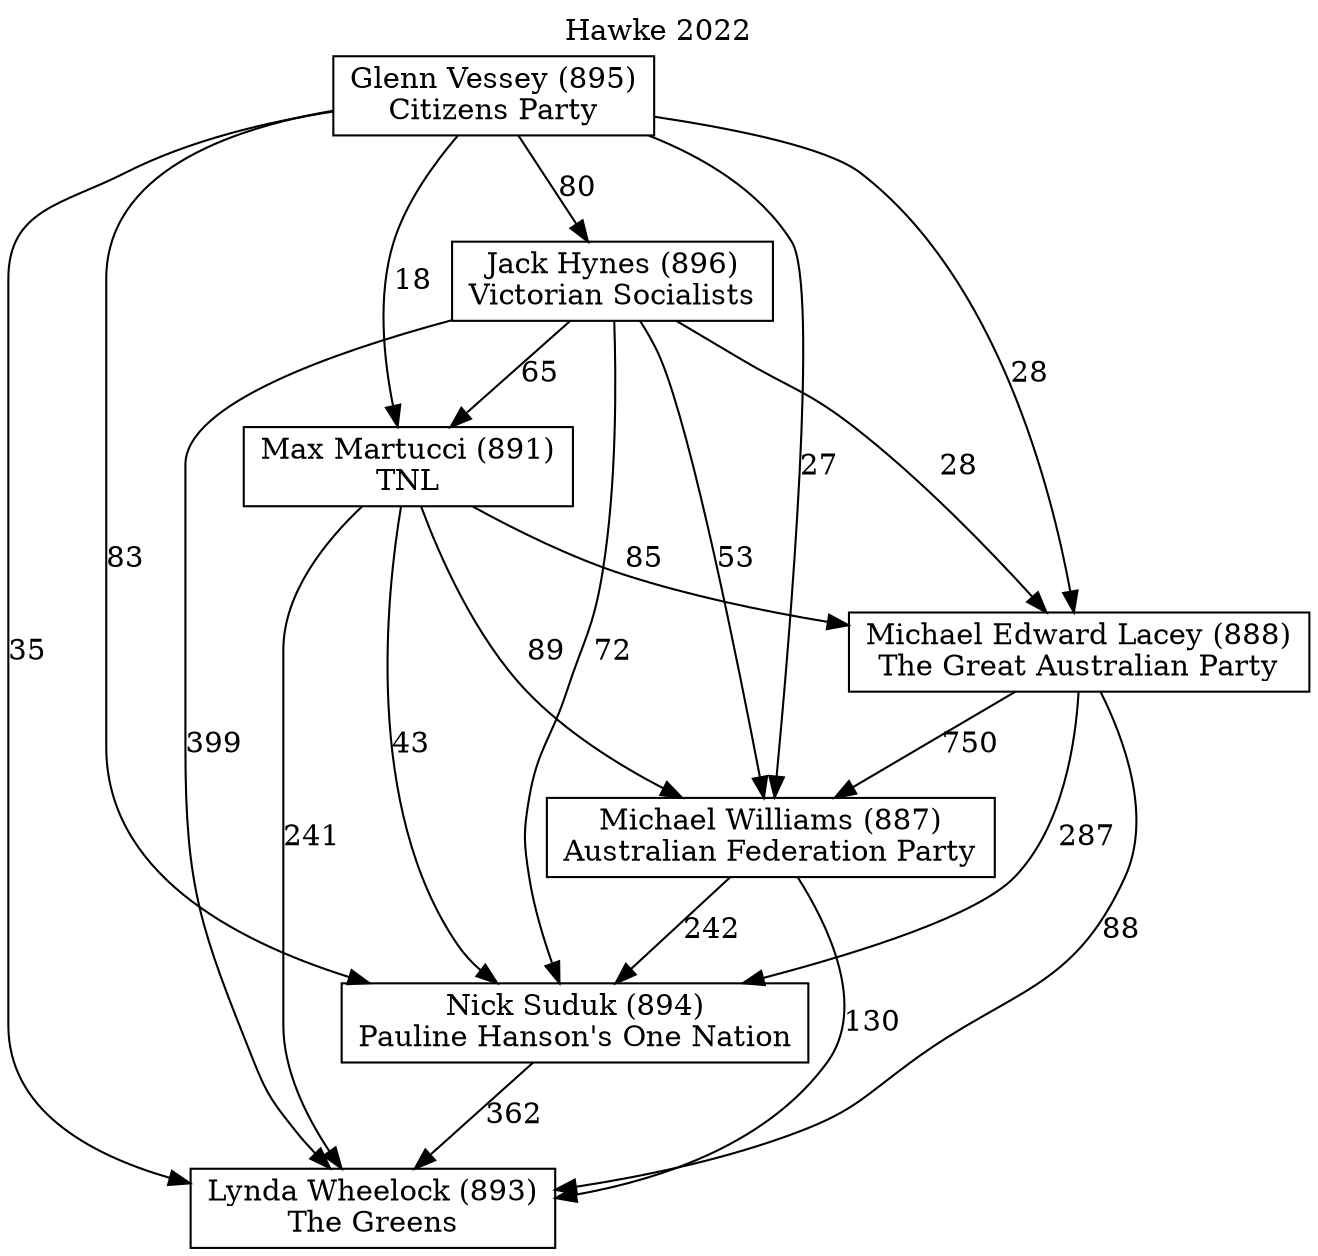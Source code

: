 // House preference flow
digraph "Lynda Wheelock (893)_Hawke_2022" {
	graph [label="Hawke 2022" labelloc=t mclimit=10]
	node [shape=box]
	"Lynda Wheelock (893)" [label="Lynda Wheelock (893)
The Greens"]
	"Nick Suduk (894)" [label="Nick Suduk (894)
Pauline Hanson's One Nation"]
	"Michael Williams (887)" [label="Michael Williams (887)
Australian Federation Party"]
	"Michael Edward Lacey (888)" [label="Michael Edward Lacey (888)
The Great Australian Party"]
	"Max Martucci (891)" [label="Max Martucci (891)
TNL"]
	"Jack Hynes (896)" [label="Jack Hynes (896)
Victorian Socialists"]
	"Glenn Vessey (895)" [label="Glenn Vessey (895)
Citizens Party"]
	"Lynda Wheelock (893)" [label="Lynda Wheelock (893)
The Greens"]
	"Michael Williams (887)" [label="Michael Williams (887)
Australian Federation Party"]
	"Michael Edward Lacey (888)" [label="Michael Edward Lacey (888)
The Great Australian Party"]
	"Max Martucci (891)" [label="Max Martucci (891)
TNL"]
	"Jack Hynes (896)" [label="Jack Hynes (896)
Victorian Socialists"]
	"Glenn Vessey (895)" [label="Glenn Vessey (895)
Citizens Party"]
	"Lynda Wheelock (893)" [label="Lynda Wheelock (893)
The Greens"]
	"Michael Edward Lacey (888)" [label="Michael Edward Lacey (888)
The Great Australian Party"]
	"Max Martucci (891)" [label="Max Martucci (891)
TNL"]
	"Jack Hynes (896)" [label="Jack Hynes (896)
Victorian Socialists"]
	"Glenn Vessey (895)" [label="Glenn Vessey (895)
Citizens Party"]
	"Lynda Wheelock (893)" [label="Lynda Wheelock (893)
The Greens"]
	"Max Martucci (891)" [label="Max Martucci (891)
TNL"]
	"Jack Hynes (896)" [label="Jack Hynes (896)
Victorian Socialists"]
	"Glenn Vessey (895)" [label="Glenn Vessey (895)
Citizens Party"]
	"Lynda Wheelock (893)" [label="Lynda Wheelock (893)
The Greens"]
	"Jack Hynes (896)" [label="Jack Hynes (896)
Victorian Socialists"]
	"Glenn Vessey (895)" [label="Glenn Vessey (895)
Citizens Party"]
	"Lynda Wheelock (893)" [label="Lynda Wheelock (893)
The Greens"]
	"Glenn Vessey (895)" [label="Glenn Vessey (895)
Citizens Party"]
	"Glenn Vessey (895)" [label="Glenn Vessey (895)
Citizens Party"]
	"Jack Hynes (896)" [label="Jack Hynes (896)
Victorian Socialists"]
	"Glenn Vessey (895)" [label="Glenn Vessey (895)
Citizens Party"]
	"Glenn Vessey (895)" [label="Glenn Vessey (895)
Citizens Party"]
	"Max Martucci (891)" [label="Max Martucci (891)
TNL"]
	"Jack Hynes (896)" [label="Jack Hynes (896)
Victorian Socialists"]
	"Glenn Vessey (895)" [label="Glenn Vessey (895)
Citizens Party"]
	"Max Martucci (891)" [label="Max Martucci (891)
TNL"]
	"Glenn Vessey (895)" [label="Glenn Vessey (895)
Citizens Party"]
	"Glenn Vessey (895)" [label="Glenn Vessey (895)
Citizens Party"]
	"Jack Hynes (896)" [label="Jack Hynes (896)
Victorian Socialists"]
	"Glenn Vessey (895)" [label="Glenn Vessey (895)
Citizens Party"]
	"Glenn Vessey (895)" [label="Glenn Vessey (895)
Citizens Party"]
	"Michael Edward Lacey (888)" [label="Michael Edward Lacey (888)
The Great Australian Party"]
	"Max Martucci (891)" [label="Max Martucci (891)
TNL"]
	"Jack Hynes (896)" [label="Jack Hynes (896)
Victorian Socialists"]
	"Glenn Vessey (895)" [label="Glenn Vessey (895)
Citizens Party"]
	"Michael Edward Lacey (888)" [label="Michael Edward Lacey (888)
The Great Australian Party"]
	"Jack Hynes (896)" [label="Jack Hynes (896)
Victorian Socialists"]
	"Glenn Vessey (895)" [label="Glenn Vessey (895)
Citizens Party"]
	"Michael Edward Lacey (888)" [label="Michael Edward Lacey (888)
The Great Australian Party"]
	"Glenn Vessey (895)" [label="Glenn Vessey (895)
Citizens Party"]
	"Glenn Vessey (895)" [label="Glenn Vessey (895)
Citizens Party"]
	"Jack Hynes (896)" [label="Jack Hynes (896)
Victorian Socialists"]
	"Glenn Vessey (895)" [label="Glenn Vessey (895)
Citizens Party"]
	"Glenn Vessey (895)" [label="Glenn Vessey (895)
Citizens Party"]
	"Max Martucci (891)" [label="Max Martucci (891)
TNL"]
	"Jack Hynes (896)" [label="Jack Hynes (896)
Victorian Socialists"]
	"Glenn Vessey (895)" [label="Glenn Vessey (895)
Citizens Party"]
	"Max Martucci (891)" [label="Max Martucci (891)
TNL"]
	"Glenn Vessey (895)" [label="Glenn Vessey (895)
Citizens Party"]
	"Glenn Vessey (895)" [label="Glenn Vessey (895)
Citizens Party"]
	"Jack Hynes (896)" [label="Jack Hynes (896)
Victorian Socialists"]
	"Glenn Vessey (895)" [label="Glenn Vessey (895)
Citizens Party"]
	"Glenn Vessey (895)" [label="Glenn Vessey (895)
Citizens Party"]
	"Michael Williams (887)" [label="Michael Williams (887)
Australian Federation Party"]
	"Michael Edward Lacey (888)" [label="Michael Edward Lacey (888)
The Great Australian Party"]
	"Max Martucci (891)" [label="Max Martucci (891)
TNL"]
	"Jack Hynes (896)" [label="Jack Hynes (896)
Victorian Socialists"]
	"Glenn Vessey (895)" [label="Glenn Vessey (895)
Citizens Party"]
	"Michael Williams (887)" [label="Michael Williams (887)
Australian Federation Party"]
	"Max Martucci (891)" [label="Max Martucci (891)
TNL"]
	"Jack Hynes (896)" [label="Jack Hynes (896)
Victorian Socialists"]
	"Glenn Vessey (895)" [label="Glenn Vessey (895)
Citizens Party"]
	"Michael Williams (887)" [label="Michael Williams (887)
Australian Federation Party"]
	"Jack Hynes (896)" [label="Jack Hynes (896)
Victorian Socialists"]
	"Glenn Vessey (895)" [label="Glenn Vessey (895)
Citizens Party"]
	"Michael Williams (887)" [label="Michael Williams (887)
Australian Federation Party"]
	"Glenn Vessey (895)" [label="Glenn Vessey (895)
Citizens Party"]
	"Glenn Vessey (895)" [label="Glenn Vessey (895)
Citizens Party"]
	"Jack Hynes (896)" [label="Jack Hynes (896)
Victorian Socialists"]
	"Glenn Vessey (895)" [label="Glenn Vessey (895)
Citizens Party"]
	"Glenn Vessey (895)" [label="Glenn Vessey (895)
Citizens Party"]
	"Max Martucci (891)" [label="Max Martucci (891)
TNL"]
	"Jack Hynes (896)" [label="Jack Hynes (896)
Victorian Socialists"]
	"Glenn Vessey (895)" [label="Glenn Vessey (895)
Citizens Party"]
	"Max Martucci (891)" [label="Max Martucci (891)
TNL"]
	"Glenn Vessey (895)" [label="Glenn Vessey (895)
Citizens Party"]
	"Glenn Vessey (895)" [label="Glenn Vessey (895)
Citizens Party"]
	"Jack Hynes (896)" [label="Jack Hynes (896)
Victorian Socialists"]
	"Glenn Vessey (895)" [label="Glenn Vessey (895)
Citizens Party"]
	"Glenn Vessey (895)" [label="Glenn Vessey (895)
Citizens Party"]
	"Michael Edward Lacey (888)" [label="Michael Edward Lacey (888)
The Great Australian Party"]
	"Max Martucci (891)" [label="Max Martucci (891)
TNL"]
	"Jack Hynes (896)" [label="Jack Hynes (896)
Victorian Socialists"]
	"Glenn Vessey (895)" [label="Glenn Vessey (895)
Citizens Party"]
	"Michael Edward Lacey (888)" [label="Michael Edward Lacey (888)
The Great Australian Party"]
	"Jack Hynes (896)" [label="Jack Hynes (896)
Victorian Socialists"]
	"Glenn Vessey (895)" [label="Glenn Vessey (895)
Citizens Party"]
	"Michael Edward Lacey (888)" [label="Michael Edward Lacey (888)
The Great Australian Party"]
	"Glenn Vessey (895)" [label="Glenn Vessey (895)
Citizens Party"]
	"Glenn Vessey (895)" [label="Glenn Vessey (895)
Citizens Party"]
	"Jack Hynes (896)" [label="Jack Hynes (896)
Victorian Socialists"]
	"Glenn Vessey (895)" [label="Glenn Vessey (895)
Citizens Party"]
	"Glenn Vessey (895)" [label="Glenn Vessey (895)
Citizens Party"]
	"Max Martucci (891)" [label="Max Martucci (891)
TNL"]
	"Jack Hynes (896)" [label="Jack Hynes (896)
Victorian Socialists"]
	"Glenn Vessey (895)" [label="Glenn Vessey (895)
Citizens Party"]
	"Max Martucci (891)" [label="Max Martucci (891)
TNL"]
	"Glenn Vessey (895)" [label="Glenn Vessey (895)
Citizens Party"]
	"Glenn Vessey (895)" [label="Glenn Vessey (895)
Citizens Party"]
	"Jack Hynes (896)" [label="Jack Hynes (896)
Victorian Socialists"]
	"Glenn Vessey (895)" [label="Glenn Vessey (895)
Citizens Party"]
	"Glenn Vessey (895)" [label="Glenn Vessey (895)
Citizens Party"]
	"Nick Suduk (894)" [label="Nick Suduk (894)
Pauline Hanson's One Nation"]
	"Michael Williams (887)" [label="Michael Williams (887)
Australian Federation Party"]
	"Michael Edward Lacey (888)" [label="Michael Edward Lacey (888)
The Great Australian Party"]
	"Max Martucci (891)" [label="Max Martucci (891)
TNL"]
	"Jack Hynes (896)" [label="Jack Hynes (896)
Victorian Socialists"]
	"Glenn Vessey (895)" [label="Glenn Vessey (895)
Citizens Party"]
	"Nick Suduk (894)" [label="Nick Suduk (894)
Pauline Hanson's One Nation"]
	"Michael Edward Lacey (888)" [label="Michael Edward Lacey (888)
The Great Australian Party"]
	"Max Martucci (891)" [label="Max Martucci (891)
TNL"]
	"Jack Hynes (896)" [label="Jack Hynes (896)
Victorian Socialists"]
	"Glenn Vessey (895)" [label="Glenn Vessey (895)
Citizens Party"]
	"Nick Suduk (894)" [label="Nick Suduk (894)
Pauline Hanson's One Nation"]
	"Max Martucci (891)" [label="Max Martucci (891)
TNL"]
	"Jack Hynes (896)" [label="Jack Hynes (896)
Victorian Socialists"]
	"Glenn Vessey (895)" [label="Glenn Vessey (895)
Citizens Party"]
	"Nick Suduk (894)" [label="Nick Suduk (894)
Pauline Hanson's One Nation"]
	"Jack Hynes (896)" [label="Jack Hynes (896)
Victorian Socialists"]
	"Glenn Vessey (895)" [label="Glenn Vessey (895)
Citizens Party"]
	"Nick Suduk (894)" [label="Nick Suduk (894)
Pauline Hanson's One Nation"]
	"Glenn Vessey (895)" [label="Glenn Vessey (895)
Citizens Party"]
	"Glenn Vessey (895)" [label="Glenn Vessey (895)
Citizens Party"]
	"Jack Hynes (896)" [label="Jack Hynes (896)
Victorian Socialists"]
	"Glenn Vessey (895)" [label="Glenn Vessey (895)
Citizens Party"]
	"Glenn Vessey (895)" [label="Glenn Vessey (895)
Citizens Party"]
	"Max Martucci (891)" [label="Max Martucci (891)
TNL"]
	"Jack Hynes (896)" [label="Jack Hynes (896)
Victorian Socialists"]
	"Glenn Vessey (895)" [label="Glenn Vessey (895)
Citizens Party"]
	"Max Martucci (891)" [label="Max Martucci (891)
TNL"]
	"Glenn Vessey (895)" [label="Glenn Vessey (895)
Citizens Party"]
	"Glenn Vessey (895)" [label="Glenn Vessey (895)
Citizens Party"]
	"Jack Hynes (896)" [label="Jack Hynes (896)
Victorian Socialists"]
	"Glenn Vessey (895)" [label="Glenn Vessey (895)
Citizens Party"]
	"Glenn Vessey (895)" [label="Glenn Vessey (895)
Citizens Party"]
	"Michael Edward Lacey (888)" [label="Michael Edward Lacey (888)
The Great Australian Party"]
	"Max Martucci (891)" [label="Max Martucci (891)
TNL"]
	"Jack Hynes (896)" [label="Jack Hynes (896)
Victorian Socialists"]
	"Glenn Vessey (895)" [label="Glenn Vessey (895)
Citizens Party"]
	"Michael Edward Lacey (888)" [label="Michael Edward Lacey (888)
The Great Australian Party"]
	"Jack Hynes (896)" [label="Jack Hynes (896)
Victorian Socialists"]
	"Glenn Vessey (895)" [label="Glenn Vessey (895)
Citizens Party"]
	"Michael Edward Lacey (888)" [label="Michael Edward Lacey (888)
The Great Australian Party"]
	"Glenn Vessey (895)" [label="Glenn Vessey (895)
Citizens Party"]
	"Glenn Vessey (895)" [label="Glenn Vessey (895)
Citizens Party"]
	"Jack Hynes (896)" [label="Jack Hynes (896)
Victorian Socialists"]
	"Glenn Vessey (895)" [label="Glenn Vessey (895)
Citizens Party"]
	"Glenn Vessey (895)" [label="Glenn Vessey (895)
Citizens Party"]
	"Max Martucci (891)" [label="Max Martucci (891)
TNL"]
	"Jack Hynes (896)" [label="Jack Hynes (896)
Victorian Socialists"]
	"Glenn Vessey (895)" [label="Glenn Vessey (895)
Citizens Party"]
	"Max Martucci (891)" [label="Max Martucci (891)
TNL"]
	"Glenn Vessey (895)" [label="Glenn Vessey (895)
Citizens Party"]
	"Glenn Vessey (895)" [label="Glenn Vessey (895)
Citizens Party"]
	"Jack Hynes (896)" [label="Jack Hynes (896)
Victorian Socialists"]
	"Glenn Vessey (895)" [label="Glenn Vessey (895)
Citizens Party"]
	"Glenn Vessey (895)" [label="Glenn Vessey (895)
Citizens Party"]
	"Michael Williams (887)" [label="Michael Williams (887)
Australian Federation Party"]
	"Michael Edward Lacey (888)" [label="Michael Edward Lacey (888)
The Great Australian Party"]
	"Max Martucci (891)" [label="Max Martucci (891)
TNL"]
	"Jack Hynes (896)" [label="Jack Hynes (896)
Victorian Socialists"]
	"Glenn Vessey (895)" [label="Glenn Vessey (895)
Citizens Party"]
	"Michael Williams (887)" [label="Michael Williams (887)
Australian Federation Party"]
	"Max Martucci (891)" [label="Max Martucci (891)
TNL"]
	"Jack Hynes (896)" [label="Jack Hynes (896)
Victorian Socialists"]
	"Glenn Vessey (895)" [label="Glenn Vessey (895)
Citizens Party"]
	"Michael Williams (887)" [label="Michael Williams (887)
Australian Federation Party"]
	"Jack Hynes (896)" [label="Jack Hynes (896)
Victorian Socialists"]
	"Glenn Vessey (895)" [label="Glenn Vessey (895)
Citizens Party"]
	"Michael Williams (887)" [label="Michael Williams (887)
Australian Federation Party"]
	"Glenn Vessey (895)" [label="Glenn Vessey (895)
Citizens Party"]
	"Glenn Vessey (895)" [label="Glenn Vessey (895)
Citizens Party"]
	"Jack Hynes (896)" [label="Jack Hynes (896)
Victorian Socialists"]
	"Glenn Vessey (895)" [label="Glenn Vessey (895)
Citizens Party"]
	"Glenn Vessey (895)" [label="Glenn Vessey (895)
Citizens Party"]
	"Max Martucci (891)" [label="Max Martucci (891)
TNL"]
	"Jack Hynes (896)" [label="Jack Hynes (896)
Victorian Socialists"]
	"Glenn Vessey (895)" [label="Glenn Vessey (895)
Citizens Party"]
	"Max Martucci (891)" [label="Max Martucci (891)
TNL"]
	"Glenn Vessey (895)" [label="Glenn Vessey (895)
Citizens Party"]
	"Glenn Vessey (895)" [label="Glenn Vessey (895)
Citizens Party"]
	"Jack Hynes (896)" [label="Jack Hynes (896)
Victorian Socialists"]
	"Glenn Vessey (895)" [label="Glenn Vessey (895)
Citizens Party"]
	"Glenn Vessey (895)" [label="Glenn Vessey (895)
Citizens Party"]
	"Michael Edward Lacey (888)" [label="Michael Edward Lacey (888)
The Great Australian Party"]
	"Max Martucci (891)" [label="Max Martucci (891)
TNL"]
	"Jack Hynes (896)" [label="Jack Hynes (896)
Victorian Socialists"]
	"Glenn Vessey (895)" [label="Glenn Vessey (895)
Citizens Party"]
	"Michael Edward Lacey (888)" [label="Michael Edward Lacey (888)
The Great Australian Party"]
	"Jack Hynes (896)" [label="Jack Hynes (896)
Victorian Socialists"]
	"Glenn Vessey (895)" [label="Glenn Vessey (895)
Citizens Party"]
	"Michael Edward Lacey (888)" [label="Michael Edward Lacey (888)
The Great Australian Party"]
	"Glenn Vessey (895)" [label="Glenn Vessey (895)
Citizens Party"]
	"Glenn Vessey (895)" [label="Glenn Vessey (895)
Citizens Party"]
	"Jack Hynes (896)" [label="Jack Hynes (896)
Victorian Socialists"]
	"Glenn Vessey (895)" [label="Glenn Vessey (895)
Citizens Party"]
	"Glenn Vessey (895)" [label="Glenn Vessey (895)
Citizens Party"]
	"Max Martucci (891)" [label="Max Martucci (891)
TNL"]
	"Jack Hynes (896)" [label="Jack Hynes (896)
Victorian Socialists"]
	"Glenn Vessey (895)" [label="Glenn Vessey (895)
Citizens Party"]
	"Max Martucci (891)" [label="Max Martucci (891)
TNL"]
	"Glenn Vessey (895)" [label="Glenn Vessey (895)
Citizens Party"]
	"Glenn Vessey (895)" [label="Glenn Vessey (895)
Citizens Party"]
	"Jack Hynes (896)" [label="Jack Hynes (896)
Victorian Socialists"]
	"Glenn Vessey (895)" [label="Glenn Vessey (895)
Citizens Party"]
	"Glenn Vessey (895)" [label="Glenn Vessey (895)
Citizens Party"]
	"Nick Suduk (894)" -> "Lynda Wheelock (893)" [label=362]
	"Michael Williams (887)" -> "Nick Suduk (894)" [label=242]
	"Michael Edward Lacey (888)" -> "Michael Williams (887)" [label=750]
	"Max Martucci (891)" -> "Michael Edward Lacey (888)" [label=85]
	"Jack Hynes (896)" -> "Max Martucci (891)" [label=65]
	"Glenn Vessey (895)" -> "Jack Hynes (896)" [label=80]
	"Michael Williams (887)" -> "Lynda Wheelock (893)" [label=130]
	"Michael Edward Lacey (888)" -> "Lynda Wheelock (893)" [label=88]
	"Max Martucci (891)" -> "Lynda Wheelock (893)" [label=241]
	"Jack Hynes (896)" -> "Lynda Wheelock (893)" [label=399]
	"Glenn Vessey (895)" -> "Lynda Wheelock (893)" [label=35]
	"Glenn Vessey (895)" -> "Max Martucci (891)" [label=18]
	"Jack Hynes (896)" -> "Michael Edward Lacey (888)" [label=28]
	"Glenn Vessey (895)" -> "Michael Edward Lacey (888)" [label=28]
	"Max Martucci (891)" -> "Michael Williams (887)" [label=89]
	"Jack Hynes (896)" -> "Michael Williams (887)" [label=53]
	"Glenn Vessey (895)" -> "Michael Williams (887)" [label=27]
	"Michael Edward Lacey (888)" -> "Nick Suduk (894)" [label=287]
	"Max Martucci (891)" -> "Nick Suduk (894)" [label=43]
	"Jack Hynes (896)" -> "Nick Suduk (894)" [label=72]
	"Glenn Vessey (895)" -> "Nick Suduk (894)" [label=83]
}
